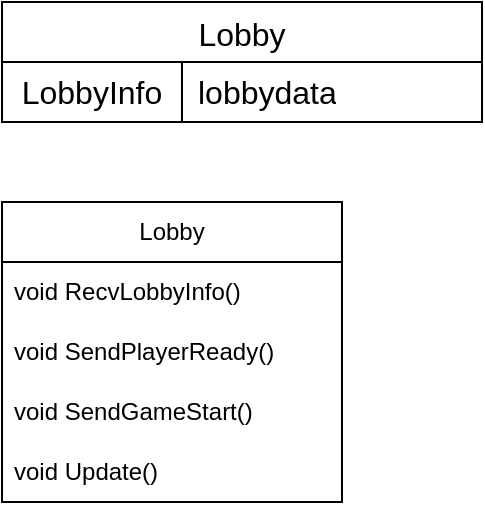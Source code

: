 <mxfile version="24.8.3">
  <diagram name="페이지-1" id="HSfrytTLIk_vG-gglEiK">
    <mxGraphModel dx="1674" dy="746" grid="1" gridSize="10" guides="1" tooltips="1" connect="1" arrows="1" fold="1" page="1" pageScale="1" pageWidth="827" pageHeight="1169" math="0" shadow="0">
      <root>
        <mxCell id="0" />
        <mxCell id="1" parent="0" />
        <mxCell id="zwTAQZFMCyTY9tHMSUrn-11" value="Lobby" style="swimlane;fontStyle=0;childLayout=stackLayout;horizontal=1;startSize=30;horizontalStack=0;resizeParent=1;resizeParentMax=0;resizeLast=0;collapsible=1;marginBottom=0;whiteSpace=wrap;html=1;" vertex="1" parent="1">
          <mxGeometry x="300" y="250" width="170" height="150" as="geometry" />
        </mxCell>
        <mxCell id="zwTAQZFMCyTY9tHMSUrn-12" value="void RecvLobbyInfo()&amp;nbsp;" style="text;strokeColor=none;fillColor=none;align=left;verticalAlign=middle;spacingLeft=4;spacingRight=4;overflow=hidden;points=[[0,0.5],[1,0.5]];portConstraint=eastwest;rotatable=0;whiteSpace=wrap;html=1;" vertex="1" parent="zwTAQZFMCyTY9tHMSUrn-11">
          <mxGeometry y="30" width="170" height="30" as="geometry" />
        </mxCell>
        <mxCell id="zwTAQZFMCyTY9tHMSUrn-13" value="void SendPlayerReady()&amp;nbsp;" style="text;strokeColor=none;fillColor=none;align=left;verticalAlign=middle;spacingLeft=4;spacingRight=4;overflow=hidden;points=[[0,0.5],[1,0.5]];portConstraint=eastwest;rotatable=0;whiteSpace=wrap;html=1;" vertex="1" parent="zwTAQZFMCyTY9tHMSUrn-11">
          <mxGeometry y="60" width="170" height="30" as="geometry" />
        </mxCell>
        <mxCell id="zwTAQZFMCyTY9tHMSUrn-14" value="void SendGameStart()&amp;nbsp;" style="text;strokeColor=none;fillColor=none;align=left;verticalAlign=middle;spacingLeft=4;spacingRight=4;overflow=hidden;points=[[0,0.5],[1,0.5]];portConstraint=eastwest;rotatable=0;whiteSpace=wrap;html=1;" vertex="1" parent="zwTAQZFMCyTY9tHMSUrn-11">
          <mxGeometry y="90" width="170" height="30" as="geometry" />
        </mxCell>
        <mxCell id="zwTAQZFMCyTY9tHMSUrn-33" value="void Update()" style="text;strokeColor=none;fillColor=none;align=left;verticalAlign=middle;spacingLeft=4;spacingRight=4;overflow=hidden;points=[[0,0.5],[1,0.5]];portConstraint=eastwest;rotatable=0;whiteSpace=wrap;html=1;" vertex="1" parent="zwTAQZFMCyTY9tHMSUrn-11">
          <mxGeometry y="120" width="170" height="30" as="geometry" />
        </mxCell>
        <mxCell id="zwTAQZFMCyTY9tHMSUrn-1" value="Lobby" style="shape=table;startSize=30;container=1;collapsible=0;childLayout=tableLayout;fixedRows=1;rowLines=0;fontStyle=0;strokeColor=default;fontSize=16;movable=1;resizable=1;rotatable=1;deletable=1;editable=1;locked=0;connectable=1;" vertex="1" parent="1">
          <mxGeometry x="300" y="150" width="240" height="60" as="geometry" />
        </mxCell>
        <mxCell id="zwTAQZFMCyTY9tHMSUrn-2" value="" style="shape=tableRow;horizontal=0;startSize=0;swimlaneHead=0;swimlaneBody=0;top=0;left=0;bottom=0;right=0;collapsible=0;dropTarget=0;fillColor=none;points=[[0,0.5],[1,0.5]];portConstraint=eastwest;strokeColor=inherit;fontSize=16;" vertex="1" parent="zwTAQZFMCyTY9tHMSUrn-1">
          <mxGeometry y="30" width="240" height="30" as="geometry" />
        </mxCell>
        <mxCell id="zwTAQZFMCyTY9tHMSUrn-3" value="LobbyInfo" style="shape=partialRectangle;html=1;whiteSpace=wrap;connectable=0;fillColor=none;top=0;left=0;bottom=0;right=0;overflow=hidden;pointerEvents=1;strokeColor=inherit;fontSize=16;" vertex="1" parent="zwTAQZFMCyTY9tHMSUrn-2">
          <mxGeometry width="90" height="30" as="geometry">
            <mxRectangle width="90" height="30" as="alternateBounds" />
          </mxGeometry>
        </mxCell>
        <mxCell id="zwTAQZFMCyTY9tHMSUrn-4" value="lobbydata" style="shape=partialRectangle;html=1;whiteSpace=wrap;connectable=0;fillColor=none;top=0;left=0;bottom=0;right=0;align=left;spacingLeft=6;overflow=hidden;strokeColor=inherit;fontSize=16;" vertex="1" parent="zwTAQZFMCyTY9tHMSUrn-2">
          <mxGeometry x="90" width="150" height="30" as="geometry">
            <mxRectangle width="150" height="30" as="alternateBounds" />
          </mxGeometry>
        </mxCell>
      </root>
    </mxGraphModel>
  </diagram>
</mxfile>
